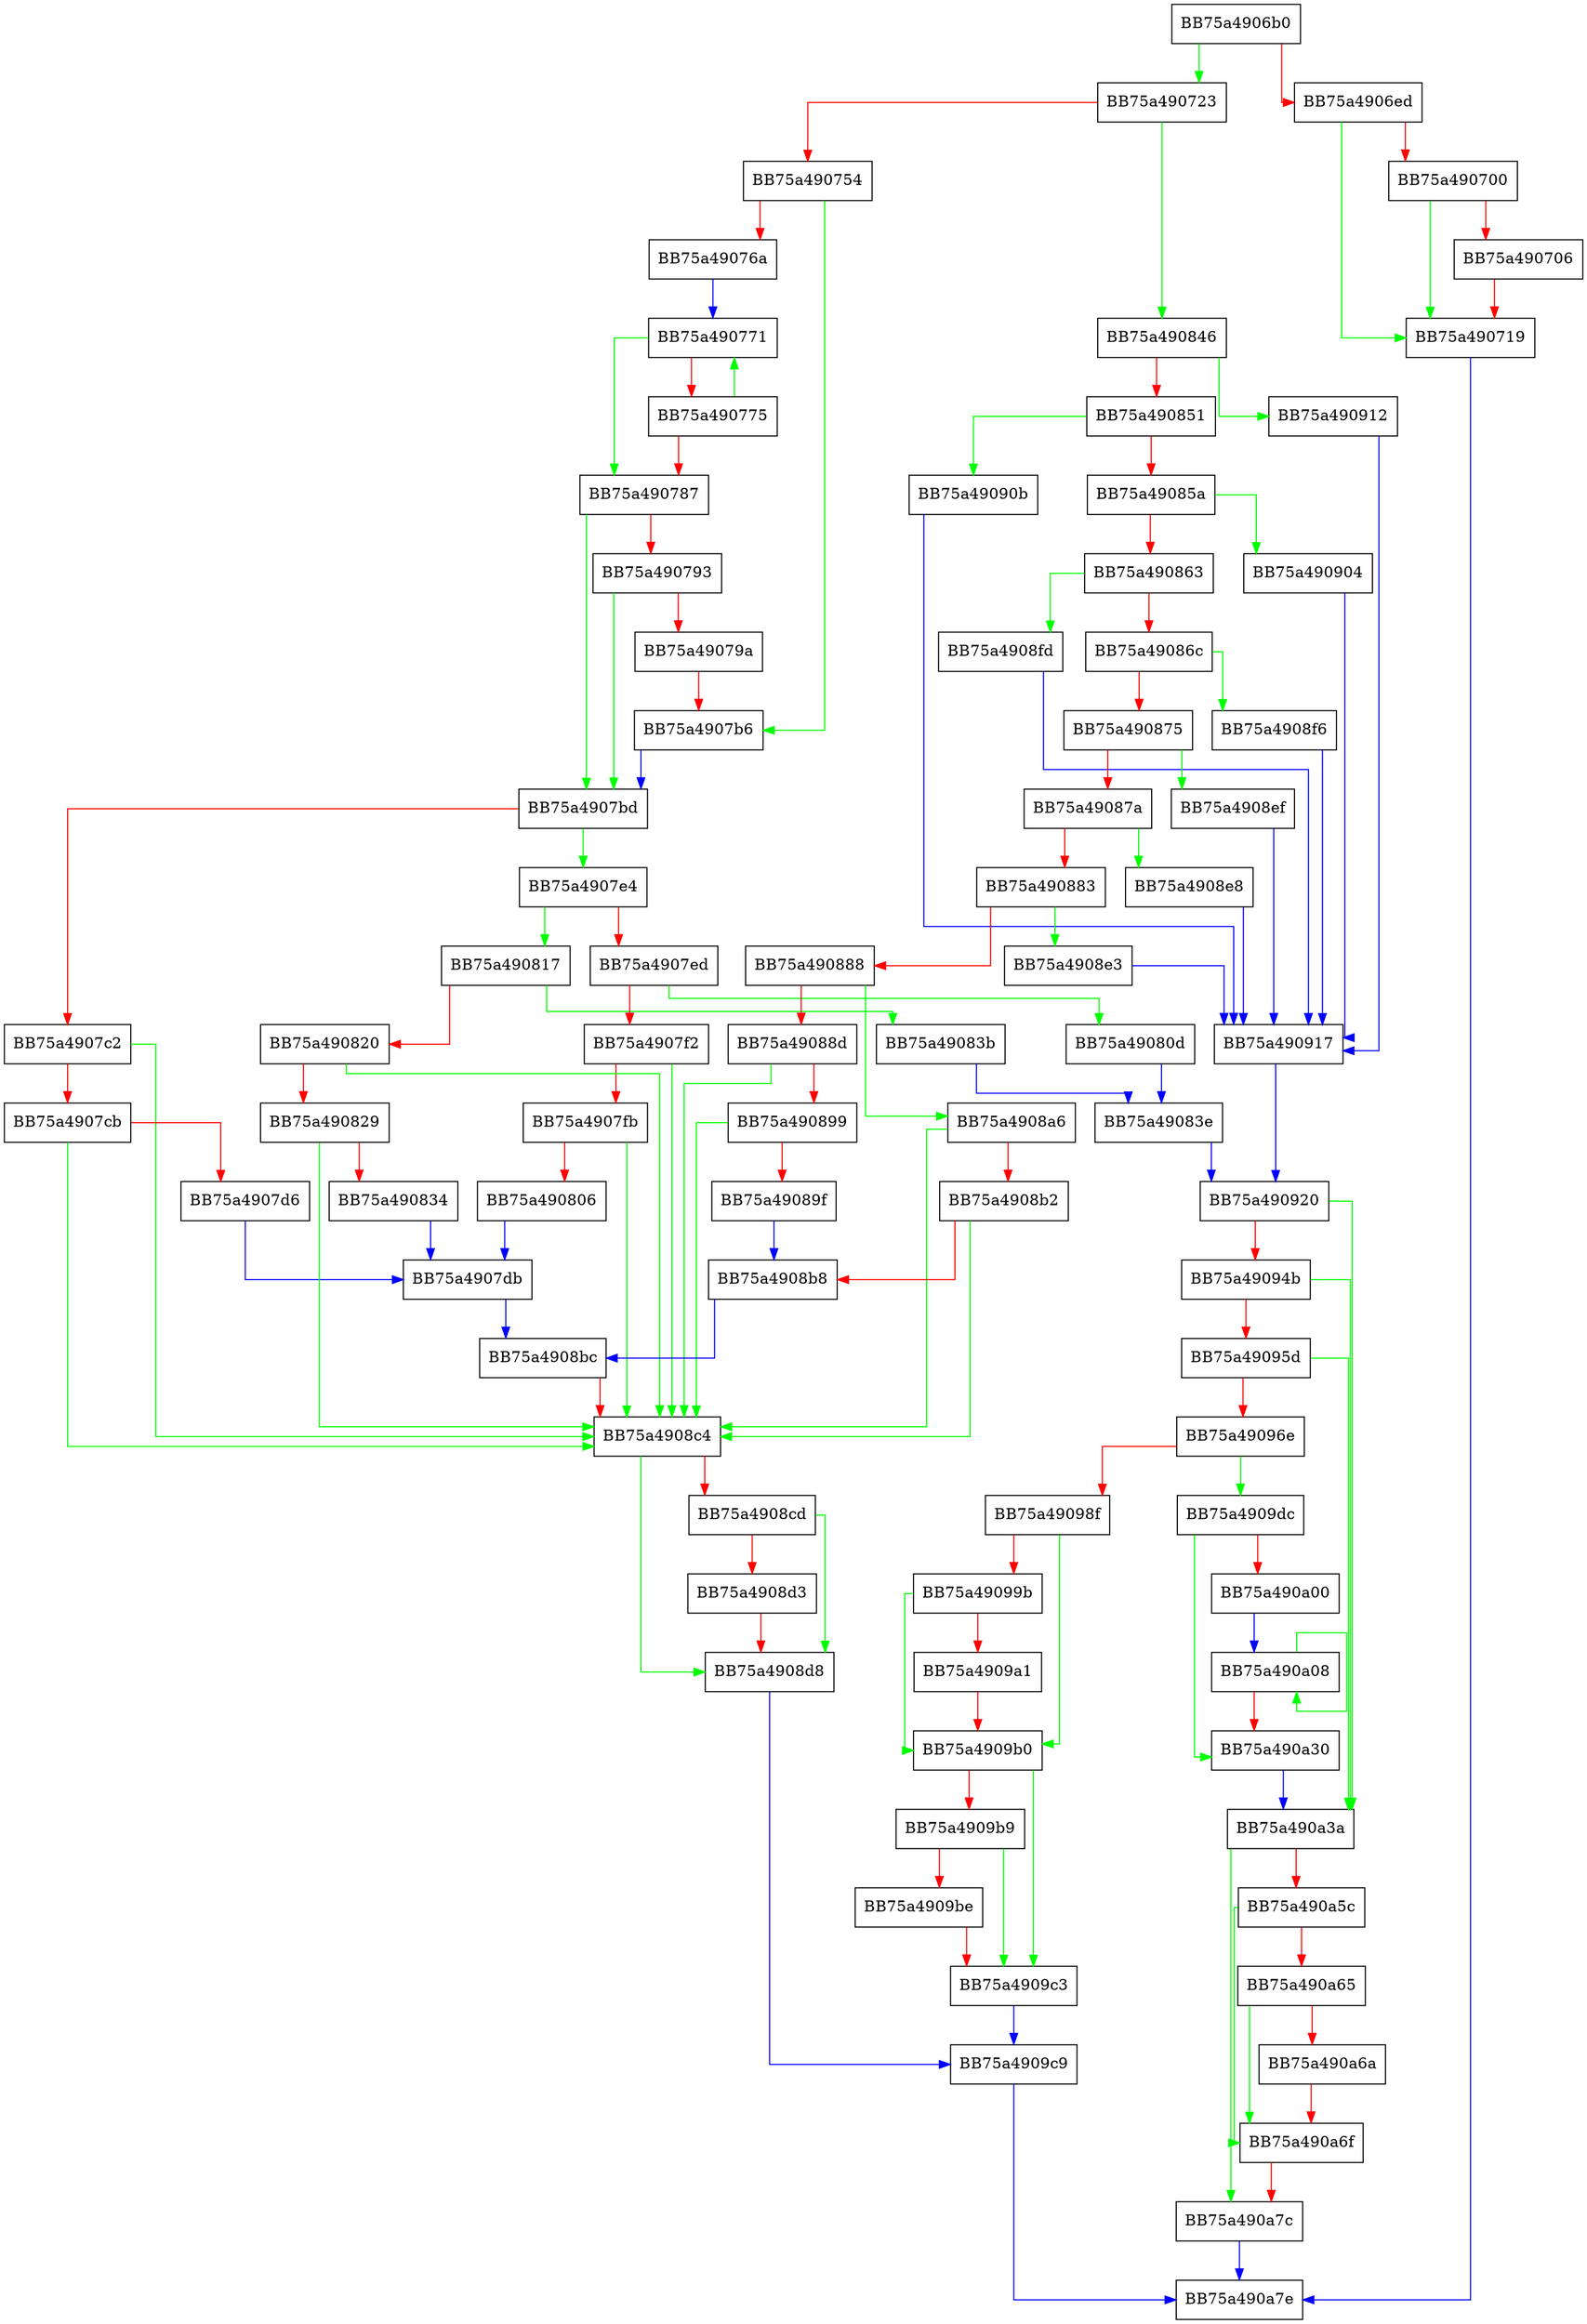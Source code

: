digraph ConvertSpynetInput {
  node [shape="box"];
  graph [splines=ortho];
  BB75a4906b0 -> BB75a490723 [color="green"];
  BB75a4906b0 -> BB75a4906ed [color="red"];
  BB75a4906ed -> BB75a490719 [color="green"];
  BB75a4906ed -> BB75a490700 [color="red"];
  BB75a490700 -> BB75a490719 [color="green"];
  BB75a490700 -> BB75a490706 [color="red"];
  BB75a490706 -> BB75a490719 [color="red"];
  BB75a490719 -> BB75a490a7e [color="blue"];
  BB75a490723 -> BB75a490846 [color="green"];
  BB75a490723 -> BB75a490754 [color="red"];
  BB75a490754 -> BB75a4907b6 [color="green"];
  BB75a490754 -> BB75a49076a [color="red"];
  BB75a49076a -> BB75a490771 [color="blue"];
  BB75a490771 -> BB75a490787 [color="green"];
  BB75a490771 -> BB75a490775 [color="red"];
  BB75a490775 -> BB75a490771 [color="green"];
  BB75a490775 -> BB75a490787 [color="red"];
  BB75a490787 -> BB75a4907bd [color="green"];
  BB75a490787 -> BB75a490793 [color="red"];
  BB75a490793 -> BB75a4907bd [color="green"];
  BB75a490793 -> BB75a49079a [color="red"];
  BB75a49079a -> BB75a4907b6 [color="red"];
  BB75a4907b6 -> BB75a4907bd [color="blue"];
  BB75a4907bd -> BB75a4907e4 [color="green"];
  BB75a4907bd -> BB75a4907c2 [color="red"];
  BB75a4907c2 -> BB75a4908c4 [color="green"];
  BB75a4907c2 -> BB75a4907cb [color="red"];
  BB75a4907cb -> BB75a4908c4 [color="green"];
  BB75a4907cb -> BB75a4907d6 [color="red"];
  BB75a4907d6 -> BB75a4907db [color="blue"];
  BB75a4907db -> BB75a4908bc [color="blue"];
  BB75a4907e4 -> BB75a490817 [color="green"];
  BB75a4907e4 -> BB75a4907ed [color="red"];
  BB75a4907ed -> BB75a49080d [color="green"];
  BB75a4907ed -> BB75a4907f2 [color="red"];
  BB75a4907f2 -> BB75a4908c4 [color="green"];
  BB75a4907f2 -> BB75a4907fb [color="red"];
  BB75a4907fb -> BB75a4908c4 [color="green"];
  BB75a4907fb -> BB75a490806 [color="red"];
  BB75a490806 -> BB75a4907db [color="blue"];
  BB75a49080d -> BB75a49083e [color="blue"];
  BB75a490817 -> BB75a49083b [color="green"];
  BB75a490817 -> BB75a490820 [color="red"];
  BB75a490820 -> BB75a4908c4 [color="green"];
  BB75a490820 -> BB75a490829 [color="red"];
  BB75a490829 -> BB75a4908c4 [color="green"];
  BB75a490829 -> BB75a490834 [color="red"];
  BB75a490834 -> BB75a4907db [color="blue"];
  BB75a49083b -> BB75a49083e [color="blue"];
  BB75a49083e -> BB75a490920 [color="blue"];
  BB75a490846 -> BB75a490912 [color="green"];
  BB75a490846 -> BB75a490851 [color="red"];
  BB75a490851 -> BB75a49090b [color="green"];
  BB75a490851 -> BB75a49085a [color="red"];
  BB75a49085a -> BB75a490904 [color="green"];
  BB75a49085a -> BB75a490863 [color="red"];
  BB75a490863 -> BB75a4908fd [color="green"];
  BB75a490863 -> BB75a49086c [color="red"];
  BB75a49086c -> BB75a4908f6 [color="green"];
  BB75a49086c -> BB75a490875 [color="red"];
  BB75a490875 -> BB75a4908ef [color="green"];
  BB75a490875 -> BB75a49087a [color="red"];
  BB75a49087a -> BB75a4908e8 [color="green"];
  BB75a49087a -> BB75a490883 [color="red"];
  BB75a490883 -> BB75a4908e3 [color="green"];
  BB75a490883 -> BB75a490888 [color="red"];
  BB75a490888 -> BB75a4908a6 [color="green"];
  BB75a490888 -> BB75a49088d [color="red"];
  BB75a49088d -> BB75a4908c4 [color="green"];
  BB75a49088d -> BB75a490899 [color="red"];
  BB75a490899 -> BB75a4908c4 [color="green"];
  BB75a490899 -> BB75a49089f [color="red"];
  BB75a49089f -> BB75a4908b8 [color="blue"];
  BB75a4908a6 -> BB75a4908c4 [color="green"];
  BB75a4908a6 -> BB75a4908b2 [color="red"];
  BB75a4908b2 -> BB75a4908c4 [color="green"];
  BB75a4908b2 -> BB75a4908b8 [color="red"];
  BB75a4908b8 -> BB75a4908bc [color="blue"];
  BB75a4908bc -> BB75a4908c4 [color="red"];
  BB75a4908c4 -> BB75a4908d8 [color="green"];
  BB75a4908c4 -> BB75a4908cd [color="red"];
  BB75a4908cd -> BB75a4908d8 [color="green"];
  BB75a4908cd -> BB75a4908d3 [color="red"];
  BB75a4908d3 -> BB75a4908d8 [color="red"];
  BB75a4908d8 -> BB75a4909c9 [color="blue"];
  BB75a4908e3 -> BB75a490917 [color="blue"];
  BB75a4908e8 -> BB75a490917 [color="blue"];
  BB75a4908ef -> BB75a490917 [color="blue"];
  BB75a4908f6 -> BB75a490917 [color="blue"];
  BB75a4908fd -> BB75a490917 [color="blue"];
  BB75a490904 -> BB75a490917 [color="blue"];
  BB75a49090b -> BB75a490917 [color="blue"];
  BB75a490912 -> BB75a490917 [color="blue"];
  BB75a490917 -> BB75a490920 [color="blue"];
  BB75a490920 -> BB75a490a3a [color="green"];
  BB75a490920 -> BB75a49094b [color="red"];
  BB75a49094b -> BB75a490a3a [color="green"];
  BB75a49094b -> BB75a49095d [color="red"];
  BB75a49095d -> BB75a490a3a [color="green"];
  BB75a49095d -> BB75a49096e [color="red"];
  BB75a49096e -> BB75a4909dc [color="green"];
  BB75a49096e -> BB75a49098f [color="red"];
  BB75a49098f -> BB75a4909b0 [color="green"];
  BB75a49098f -> BB75a49099b [color="red"];
  BB75a49099b -> BB75a4909b0 [color="green"];
  BB75a49099b -> BB75a4909a1 [color="red"];
  BB75a4909a1 -> BB75a4909b0 [color="red"];
  BB75a4909b0 -> BB75a4909c3 [color="green"];
  BB75a4909b0 -> BB75a4909b9 [color="red"];
  BB75a4909b9 -> BB75a4909c3 [color="green"];
  BB75a4909b9 -> BB75a4909be [color="red"];
  BB75a4909be -> BB75a4909c3 [color="red"];
  BB75a4909c3 -> BB75a4909c9 [color="blue"];
  BB75a4909c9 -> BB75a490a7e [color="blue"];
  BB75a4909dc -> BB75a490a30 [color="green"];
  BB75a4909dc -> BB75a490a00 [color="red"];
  BB75a490a00 -> BB75a490a08 [color="blue"];
  BB75a490a08 -> BB75a490a08 [color="green"];
  BB75a490a08 -> BB75a490a30 [color="red"];
  BB75a490a30 -> BB75a490a3a [color="blue"];
  BB75a490a3a -> BB75a490a7c [color="green"];
  BB75a490a3a -> BB75a490a5c [color="red"];
  BB75a490a5c -> BB75a490a6f [color="green"];
  BB75a490a5c -> BB75a490a65 [color="red"];
  BB75a490a65 -> BB75a490a6f [color="green"];
  BB75a490a65 -> BB75a490a6a [color="red"];
  BB75a490a6a -> BB75a490a6f [color="red"];
  BB75a490a6f -> BB75a490a7c [color="red"];
  BB75a490a7c -> BB75a490a7e [color="blue"];
}